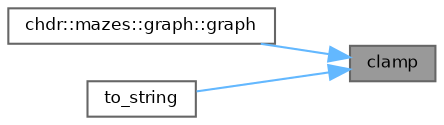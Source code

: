 digraph "clamp"
{
 // LATEX_PDF_SIZE
  bgcolor="transparent";
  edge [fontname=Helvetica,fontsize=8,labelfontname=Helvetica,labelfontsize=8];
  node [fontname=Helvetica,fontsize=8,shape=box,height=0.2,width=0.4];
  rankdir="RL";
  Node1 [id="Node000001",label="clamp",height=0.2,width=0.4,color="gray40", fillcolor="grey60", style="filled", fontcolor="black",tooltip="Constrains a value to lie within a specified range."];
  Node1 -> Node2 [id="edge1_Node000001_Node000002",dir="back",color="steelblue1",style="solid",tooltip=" "];
  Node2 [id="Node000002",label="chdr::mazes::graph::graph",height=0.2,width=0.4,color="grey40", fillcolor="white", style="filled",URL="$d9/dcb/classchdr_1_1mazes_1_1graph_a5ca1351a03df5ff49f85cc4b5669cefc.html#a5ca1351a03df5ff49f85cc4b5669cefc",tooltip="Constructs a graph instance from a grid structure."];
  Node1 -> Node3 [id="edge2_Node000001_Node000003",dir="back",color="steelblue1",style="solid",tooltip=" "];
  Node3 [id="Node000003",label="to_string",height=0.2,width=0.4,color="grey40", fillcolor="white", style="filled",URL="$d2/dcb/structchdr_1_1utils_acad2a572d66e0496dbb846b093aea3a6.html#acad2a572d66e0496dbb846b093aea3a6",tooltip="Converts a duration in seconds to a formatted string representation."];
}
